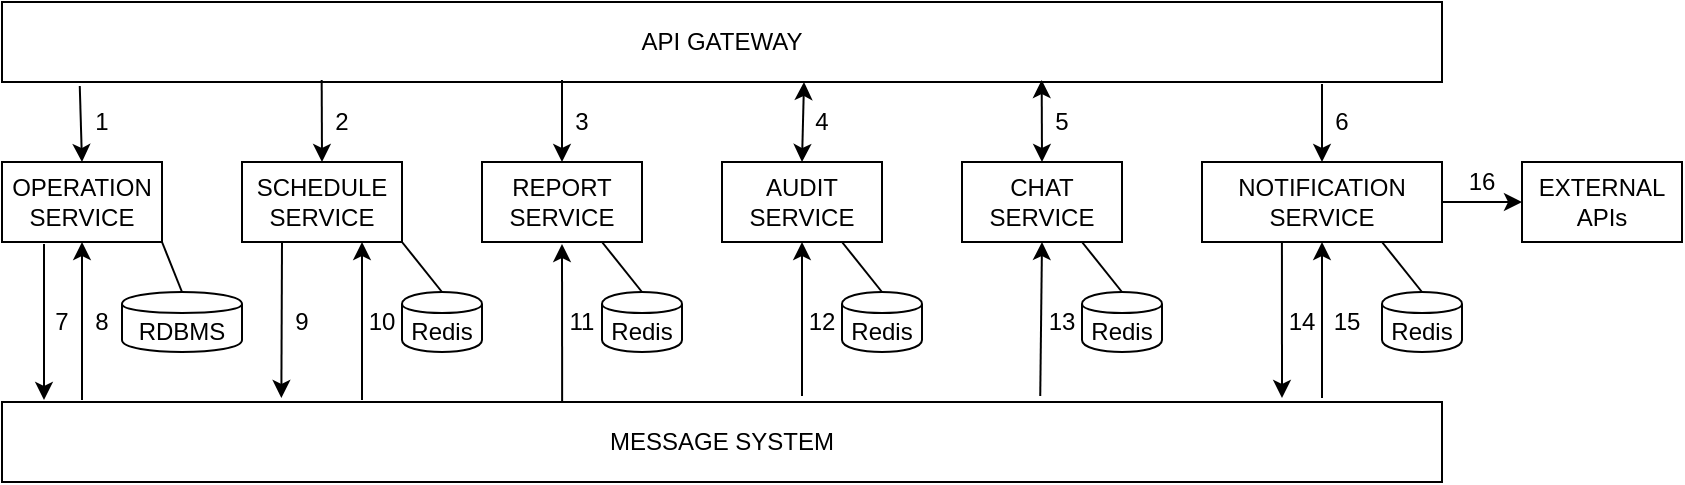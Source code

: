 <mxfile version="13.1.3" type="device"><diagram id="GRJYYN80zhA3uDC_oKBJ" name="Page-1"><mxGraphModel dx="946" dy="646" grid="1" gridSize="10" guides="1" tooltips="1" connect="1" arrows="1" fold="1" page="1" pageScale="1" pageWidth="827" pageHeight="1169" math="0" shadow="0"><root><mxCell id="0"/><mxCell id="1" parent="0"/><mxCell id="wV_QIfgakpDOI8N2i4w8-1" value="API GATEWAY" style="rounded=0;whiteSpace=wrap;html=1;" parent="1" vertex="1"><mxGeometry x="40" y="40" width="720" height="40" as="geometry"/></mxCell><mxCell id="wV_QIfgakpDOI8N2i4w8-2" value="OPERATION SERVICE" style="rounded=0;whiteSpace=wrap;html=1;" parent="1" vertex="1"><mxGeometry x="40" y="120" width="80" height="40" as="geometry"/></mxCell><mxCell id="wV_QIfgakpDOI8N2i4w8-3" value="SCHEDULE SERVICE" style="rounded=0;whiteSpace=wrap;html=1;" parent="1" vertex="1"><mxGeometry x="160" y="120" width="80" height="40" as="geometry"/></mxCell><mxCell id="wV_QIfgakpDOI8N2i4w8-4" value="REPORT SERVICE" style="rounded=0;whiteSpace=wrap;html=1;" parent="1" vertex="1"><mxGeometry x="280" y="120" width="80" height="40" as="geometry"/></mxCell><mxCell id="wV_QIfgakpDOI8N2i4w8-5" value="AUDIT SERVICE" style="rounded=0;whiteSpace=wrap;html=1;" parent="1" vertex="1"><mxGeometry x="400" y="120" width="80" height="40" as="geometry"/></mxCell><mxCell id="wV_QIfgakpDOI8N2i4w8-9" value="MESSAGE SYSTEM" style="rounded=0;whiteSpace=wrap;html=1;" parent="1" vertex="1"><mxGeometry x="40" y="240" width="720" height="40" as="geometry"/></mxCell><mxCell id="wV_QIfgakpDOI8N2i4w8-10" value="" style="endArrow=classic;html=1;entryX=0.5;entryY=0;entryDx=0;entryDy=0;exitX=0.054;exitY=1.05;exitDx=0;exitDy=0;exitPerimeter=0;" parent="1" target="wV_QIfgakpDOI8N2i4w8-2" edge="1" source="wV_QIfgakpDOI8N2i4w8-1"><mxGeometry width="50" height="50" relative="1" as="geometry"><mxPoint x="100" y="80" as="sourcePoint"/><mxPoint x="440" y="310" as="targetPoint"/></mxGeometry></mxCell><mxCell id="wV_QIfgakpDOI8N2i4w8-11" value="" style="endArrow=classic;html=1;exitX=0.222;exitY=0.975;exitDx=0;exitDy=0;entryX=0.5;entryY=0;entryDx=0;entryDy=0;exitPerimeter=0;" parent="1" source="wV_QIfgakpDOI8N2i4w8-1" target="wV_QIfgakpDOI8N2i4w8-3" edge="1"><mxGeometry width="50" height="50" relative="1" as="geometry"><mxPoint x="390" y="360" as="sourcePoint"/><mxPoint x="440" y="310" as="targetPoint"/></mxGeometry></mxCell><mxCell id="wV_QIfgakpDOI8N2i4w8-13" value="" style="endArrow=classic;html=1;" parent="1" edge="1"><mxGeometry width="50" height="50" relative="1" as="geometry"><mxPoint x="320" y="79" as="sourcePoint"/><mxPoint x="320" y="120" as="targetPoint"/></mxGeometry></mxCell><mxCell id="wV_QIfgakpDOI8N2i4w8-15" value="" style="endArrow=classic;html=1;" parent="1" edge="1"><mxGeometry width="50" height="50" relative="1" as="geometry"><mxPoint x="61" y="161" as="sourcePoint"/><mxPoint x="61" y="239" as="targetPoint"/></mxGeometry></mxCell><mxCell id="wV_QIfgakpDOI8N2i4w8-16" value="" style="endArrow=classic;html=1;entryX=0.5;entryY=1;entryDx=0;entryDy=0;" parent="1" target="wV_QIfgakpDOI8N2i4w8-2" edge="1"><mxGeometry width="50" height="50" relative="1" as="geometry"><mxPoint x="80" y="239" as="sourcePoint"/><mxPoint x="170" y="150" as="targetPoint"/></mxGeometry></mxCell><mxCell id="wV_QIfgakpDOI8N2i4w8-17" value="" style="endArrow=classic;html=1;exitX=0.25;exitY=1;exitDx=0;exitDy=0;entryX=0.194;entryY=-0.05;entryDx=0;entryDy=0;entryPerimeter=0;" parent="1" target="wV_QIfgakpDOI8N2i4w8-9" edge="1" source="wV_QIfgakpDOI8N2i4w8-3"><mxGeometry width="50" height="50" relative="1" as="geometry"><mxPoint x="241" y="160" as="sourcePoint"/><mxPoint x="200" y="239" as="targetPoint"/></mxGeometry></mxCell><mxCell id="wV_QIfgakpDOI8N2i4w8-18" value="" style="endArrow=classic;html=1;entryX=0.75;entryY=1;entryDx=0;entryDy=0;" parent="1" edge="1" target="wV_QIfgakpDOI8N2i4w8-3"><mxGeometry width="50" height="50" relative="1" as="geometry"><mxPoint x="220" y="239" as="sourcePoint"/><mxPoint x="278" y="160" as="targetPoint"/></mxGeometry></mxCell><mxCell id="wV_QIfgakpDOI8N2i4w8-19" value="" style="endArrow=classic;html=1;entryX=0.5;entryY=1;entryDx=0;entryDy=0;" parent="1" edge="1" target="wV_QIfgakpDOI8N2i4w8-5"><mxGeometry width="50" height="50" relative="1" as="geometry"><mxPoint x="440" y="237" as="sourcePoint"/><mxPoint x="561" y="160" as="targetPoint"/></mxGeometry></mxCell><mxCell id="wV_QIfgakpDOI8N2i4w8-20" value="" style="endArrow=classic;html=1;exitX=0.389;exitY=0;exitDx=0;exitDy=0;exitPerimeter=0;" parent="1" source="wV_QIfgakpDOI8N2i4w8-9" edge="1"><mxGeometry width="50" height="50" relative="1" as="geometry"><mxPoint x="390" y="360" as="sourcePoint"/><mxPoint x="320" y="161" as="targetPoint"/></mxGeometry></mxCell><mxCell id="wV_QIfgakpDOI8N2i4w8-21" value="1" style="text;html=1;strokeColor=none;fillColor=none;align=center;verticalAlign=middle;whiteSpace=wrap;rounded=0;" parent="1" vertex="1"><mxGeometry x="80" y="90" width="20" height="20" as="geometry"/></mxCell><mxCell id="wV_QIfgakpDOI8N2i4w8-22" value="2" style="text;html=1;strokeColor=none;fillColor=none;align=center;verticalAlign=middle;whiteSpace=wrap;rounded=0;" parent="1" vertex="1"><mxGeometry x="200" y="90" width="20" height="20" as="geometry"/></mxCell><mxCell id="wV_QIfgakpDOI8N2i4w8-23" value="3" style="text;html=1;strokeColor=none;fillColor=none;align=center;verticalAlign=middle;whiteSpace=wrap;rounded=0;" parent="1" vertex="1"><mxGeometry x="320" y="90" width="20" height="20" as="geometry"/></mxCell><mxCell id="wV_QIfgakpDOI8N2i4w8-24" value="4" style="text;html=1;strokeColor=none;fillColor=none;align=center;verticalAlign=middle;whiteSpace=wrap;rounded=0;" parent="1" vertex="1"><mxGeometry x="440" y="90" width="20" height="20" as="geometry"/></mxCell><mxCell id="wV_QIfgakpDOI8N2i4w8-25" value="7" style="text;html=1;strokeColor=none;fillColor=none;align=center;verticalAlign=middle;whiteSpace=wrap;rounded=0;" parent="1" vertex="1"><mxGeometry x="50" y="190" width="40" height="20" as="geometry"/></mxCell><mxCell id="wV_QIfgakpDOI8N2i4w8-26" value="8" style="text;html=1;strokeColor=none;fillColor=none;align=center;verticalAlign=middle;whiteSpace=wrap;rounded=0;" parent="1" vertex="1"><mxGeometry x="80" y="190" width="20" height="20" as="geometry"/></mxCell><mxCell id="wV_QIfgakpDOI8N2i4w8-27" value="9" style="text;html=1;strokeColor=none;fillColor=none;align=center;verticalAlign=middle;whiteSpace=wrap;rounded=0;" parent="1" vertex="1"><mxGeometry x="180" y="190" width="20" height="20" as="geometry"/></mxCell><mxCell id="wV_QIfgakpDOI8N2i4w8-28" value="10" style="text;html=1;strokeColor=none;fillColor=none;align=center;verticalAlign=middle;whiteSpace=wrap;rounded=0;" parent="1" vertex="1"><mxGeometry x="220" y="190" width="20" height="20" as="geometry"/></mxCell><mxCell id="wV_QIfgakpDOI8N2i4w8-29" value="11" style="text;html=1;strokeColor=none;fillColor=none;align=center;verticalAlign=middle;whiteSpace=wrap;rounded=0;" parent="1" vertex="1"><mxGeometry x="320" y="190" width="20" height="20" as="geometry"/></mxCell><mxCell id="wV_QIfgakpDOI8N2i4w8-30" value="12" style="text;html=1;strokeColor=none;fillColor=none;align=center;verticalAlign=middle;whiteSpace=wrap;rounded=0;" parent="1" vertex="1"><mxGeometry x="440" y="190" width="20" height="20" as="geometry"/></mxCell><mxCell id="iZfzft2p8XzLwXGPl-em-1" value="RDBMS" style="shape=cylinder;whiteSpace=wrap;html=1;boundedLbl=1;backgroundOutline=1;" parent="1" vertex="1"><mxGeometry x="100" y="185" width="60" height="30" as="geometry"/></mxCell><mxCell id="iZfzft2p8XzLwXGPl-em-3" value="NOTIFICATION SERVICE" style="rounded=0;whiteSpace=wrap;html=1;" parent="1" vertex="1"><mxGeometry x="640" y="120" width="120" height="40" as="geometry"/></mxCell><mxCell id="iZfzft2p8XzLwXGPl-em-4" value="" style="endArrow=classic;html=1;entryX=0.5;entryY=0;entryDx=0;entryDy=0;" parent="1" target="iZfzft2p8XzLwXGPl-em-3" edge="1"><mxGeometry width="50" height="50" relative="1" as="geometry"><mxPoint x="700" y="81" as="sourcePoint"/><mxPoint x="440" y="310" as="targetPoint"/></mxGeometry></mxCell><mxCell id="iZfzft2p8XzLwXGPl-em-5" value="" style="endArrow=classic;html=1;" parent="1" edge="1"><mxGeometry width="50" height="50" relative="1" as="geometry"><mxPoint x="700" y="238" as="sourcePoint"/><mxPoint x="700" y="160" as="targetPoint"/></mxGeometry></mxCell><mxCell id="iZfzft2p8XzLwXGPl-em-6" value="" style="endArrow=none;html=1;entryX=0.5;entryY=0;entryDx=0;entryDy=0;exitX=1;exitY=1;exitDx=0;exitDy=0;" parent="1" source="wV_QIfgakpDOI8N2i4w8-2" target="iZfzft2p8XzLwXGPl-em-1" edge="1"><mxGeometry width="50" height="50" relative="1" as="geometry"><mxPoint x="143" y="160" as="sourcePoint"/><mxPoint x="440" y="310" as="targetPoint"/></mxGeometry></mxCell><mxCell id="iZfzft2p8XzLwXGPl-em-7" value="Redis" style="shape=cylinder;whiteSpace=wrap;html=1;boundedLbl=1;backgroundOutline=1;" parent="1" vertex="1"><mxGeometry x="340" y="185" width="40" height="30" as="geometry"/></mxCell><mxCell id="iZfzft2p8XzLwXGPl-em-8" value="Redis" style="shape=cylinder;whiteSpace=wrap;html=1;boundedLbl=1;backgroundOutline=1;" parent="1" vertex="1"><mxGeometry x="460" y="185" width="40" height="30" as="geometry"/></mxCell><mxCell id="iZfzft2p8XzLwXGPl-em-9" value="" style="endArrow=none;html=1;exitX=0.75;exitY=1;exitDx=0;exitDy=0;entryX=0.5;entryY=0;entryDx=0;entryDy=0;" parent="1" source="wV_QIfgakpDOI8N2i4w8-4" target="iZfzft2p8XzLwXGPl-em-7" edge="1"><mxGeometry width="50" height="50" relative="1" as="geometry"><mxPoint x="390" y="360" as="sourcePoint"/><mxPoint x="440" y="310" as="targetPoint"/></mxGeometry></mxCell><mxCell id="iZfzft2p8XzLwXGPl-em-10" value="" style="endArrow=none;html=1;entryX=0.75;entryY=1;entryDx=0;entryDy=0;exitX=0.5;exitY=0;exitDx=0;exitDy=0;" parent="1" source="iZfzft2p8XzLwXGPl-em-8" target="wV_QIfgakpDOI8N2i4w8-5" edge="1"><mxGeometry width="50" height="50" relative="1" as="geometry"><mxPoint x="390" y="360" as="sourcePoint"/><mxPoint x="440" y="310" as="targetPoint"/></mxGeometry></mxCell><mxCell id="iZfzft2p8XzLwXGPl-em-11" value="5" style="text;html=1;strokeColor=none;fillColor=none;align=center;verticalAlign=middle;whiteSpace=wrap;rounded=0;" parent="1" vertex="1"><mxGeometry x="560" y="90" width="20" height="20" as="geometry"/></mxCell><mxCell id="iZfzft2p8XzLwXGPl-em-12" value="14" style="text;html=1;strokeColor=none;fillColor=none;align=center;verticalAlign=middle;whiteSpace=wrap;rounded=0;" parent="1" vertex="1"><mxGeometry x="680" y="190" width="20" height="20" as="geometry"/></mxCell><mxCell id="iZfzft2p8XzLwXGPl-em-18" value="Redis" style="shape=cylinder;whiteSpace=wrap;html=1;boundedLbl=1;backgroundOutline=1;" parent="1" vertex="1"><mxGeometry x="730" y="185" width="40" height="30" as="geometry"/></mxCell><mxCell id="iZfzft2p8XzLwXGPl-em-19" value="" style="endArrow=none;html=1;exitX=0.5;exitY=0;exitDx=0;exitDy=0;entryX=0.75;entryY=1;entryDx=0;entryDy=0;" parent="1" source="iZfzft2p8XzLwXGPl-em-18" target="iZfzft2p8XzLwXGPl-em-3" edge="1"><mxGeometry width="50" height="50" relative="1" as="geometry"><mxPoint x="390" y="360" as="sourcePoint"/><mxPoint x="756" y="160" as="targetPoint"/></mxGeometry></mxCell><mxCell id="gUN9R4p6ILm-9F1T-jHa-1" value="" style="endArrow=classic;html=1;exitX=0.333;exitY=1;exitDx=0;exitDy=0;exitPerimeter=0;" parent="1" source="iZfzft2p8XzLwXGPl-em-3" edge="1"><mxGeometry width="50" height="50" relative="1" as="geometry"><mxPoint x="390" y="360" as="sourcePoint"/><mxPoint x="680" y="238" as="targetPoint"/></mxGeometry></mxCell><mxCell id="gUN9R4p6ILm-9F1T-jHa-2" value="15" style="text;html=1;strokeColor=none;fillColor=none;align=center;verticalAlign=middle;whiteSpace=wrap;rounded=0;" parent="1" vertex="1"><mxGeometry x="700" y="190" width="25" height="20" as="geometry"/></mxCell><mxCell id="gUN9R4p6ILm-9F1T-jHa-4" value="" style="endArrow=classic;startArrow=classic;html=1;exitX=0.5;exitY=0;exitDx=0;exitDy=0;" parent="1" source="wV_QIfgakpDOI8N2i4w8-5" edge="1"><mxGeometry width="50" height="50" relative="1" as="geometry"><mxPoint x="390" y="360" as="sourcePoint"/><mxPoint x="441" y="80" as="targetPoint"/></mxGeometry></mxCell><mxCell id="gUN9R4p6ILm-9F1T-jHa-5" value="EXTERNAL APIs" style="rounded=0;whiteSpace=wrap;html=1;" parent="1" vertex="1"><mxGeometry x="800" y="120" width="80" height="40" as="geometry"/></mxCell><mxCell id="gUN9R4p6ILm-9F1T-jHa-6" value="" style="endArrow=classic;html=1;exitX=1;exitY=0.5;exitDx=0;exitDy=0;entryX=0;entryY=0.5;entryDx=0;entryDy=0;" parent="1" source="iZfzft2p8XzLwXGPl-em-3" target="gUN9R4p6ILm-9F1T-jHa-5" edge="1"><mxGeometry width="50" height="50" relative="1" as="geometry"><mxPoint x="470" y="360" as="sourcePoint"/><mxPoint x="520" y="310" as="targetPoint"/></mxGeometry></mxCell><mxCell id="gUN9R4p6ILm-9F1T-jHa-7" value="16" style="text;html=1;strokeColor=none;fillColor=none;align=center;verticalAlign=middle;whiteSpace=wrap;rounded=0;" parent="1" vertex="1"><mxGeometry x="760" y="120" width="40" height="20" as="geometry"/></mxCell><mxCell id="2uijEHqlUOlS7k0k2S-O-1" value="Redis" style="shape=cylinder;whiteSpace=wrap;html=1;boundedLbl=1;backgroundOutline=1;" parent="1" vertex="1"><mxGeometry x="240" y="185" width="40" height="30" as="geometry"/></mxCell><mxCell id="2uijEHqlUOlS7k0k2S-O-2" value="" style="endArrow=none;html=1;exitX=1;exitY=1;exitDx=0;exitDy=0;entryX=0.5;entryY=0;entryDx=0;entryDy=0;" parent="1" source="wV_QIfgakpDOI8N2i4w8-3" target="2uijEHqlUOlS7k0k2S-O-1" edge="1"><mxGeometry width="50" height="50" relative="1" as="geometry"><mxPoint x="330" y="310" as="sourcePoint"/><mxPoint x="320" y="180" as="targetPoint"/></mxGeometry></mxCell><mxCell id="a7Ne5iFu_VIdUbqhJuPk-1" value="CHAT SERVICE" style="rounded=0;whiteSpace=wrap;html=1;" vertex="1" parent="1"><mxGeometry x="520" y="120" width="80" height="40" as="geometry"/></mxCell><mxCell id="a7Ne5iFu_VIdUbqhJuPk-9" value="" style="endArrow=classic;startArrow=classic;html=1;exitX=0.5;exitY=0;exitDx=0;exitDy=0;entryX=0.722;entryY=0.975;entryDx=0;entryDy=0;entryPerimeter=0;" edge="1" parent="1" source="a7Ne5iFu_VIdUbqhJuPk-1" target="wV_QIfgakpDOI8N2i4w8-1"><mxGeometry width="50" height="50" relative="1" as="geometry"><mxPoint x="460" y="360" as="sourcePoint"/><mxPoint x="558" y="80" as="targetPoint"/></mxGeometry></mxCell><mxCell id="a7Ne5iFu_VIdUbqhJuPk-12" value="" style="endArrow=classic;html=1;entryX=0.5;entryY=1;entryDx=0;entryDy=0;exitX=0.721;exitY=-0.075;exitDx=0;exitDy=0;exitPerimeter=0;" edge="1" parent="1" source="wV_QIfgakpDOI8N2i4w8-9" target="a7Ne5iFu_VIdUbqhJuPk-1"><mxGeometry width="50" height="50" relative="1" as="geometry"><mxPoint x="560" y="230" as="sourcePoint"/><mxPoint x="510" y="310" as="targetPoint"/></mxGeometry></mxCell><mxCell id="a7Ne5iFu_VIdUbqhJuPk-13" value="13" style="text;html=1;strokeColor=none;fillColor=none;align=center;verticalAlign=middle;whiteSpace=wrap;rounded=0;" vertex="1" parent="1"><mxGeometry x="550" y="190" width="40" height="20" as="geometry"/></mxCell><mxCell id="a7Ne5iFu_VIdUbqhJuPk-14" value="Redis" style="shape=cylinder;whiteSpace=wrap;html=1;boundedLbl=1;backgroundOutline=1;" vertex="1" parent="1"><mxGeometry x="580" y="185" width="40" height="30" as="geometry"/></mxCell><mxCell id="a7Ne5iFu_VIdUbqhJuPk-15" value="" style="endArrow=none;html=1;entryX=0.75;entryY=1;entryDx=0;entryDy=0;exitX=0.5;exitY=0;exitDx=0;exitDy=0;" edge="1" parent="1" source="a7Ne5iFu_VIdUbqhJuPk-14" target="a7Ne5iFu_VIdUbqhJuPk-1"><mxGeometry width="50" height="50" relative="1" as="geometry"><mxPoint x="460" y="360" as="sourcePoint"/><mxPoint x="510" y="310" as="targetPoint"/></mxGeometry></mxCell><mxCell id="a7Ne5iFu_VIdUbqhJuPk-16" value="6" style="text;html=1;strokeColor=none;fillColor=none;align=center;verticalAlign=middle;whiteSpace=wrap;rounded=0;" vertex="1" parent="1"><mxGeometry x="690" y="90" width="40" height="20" as="geometry"/></mxCell></root></mxGraphModel></diagram></mxfile>